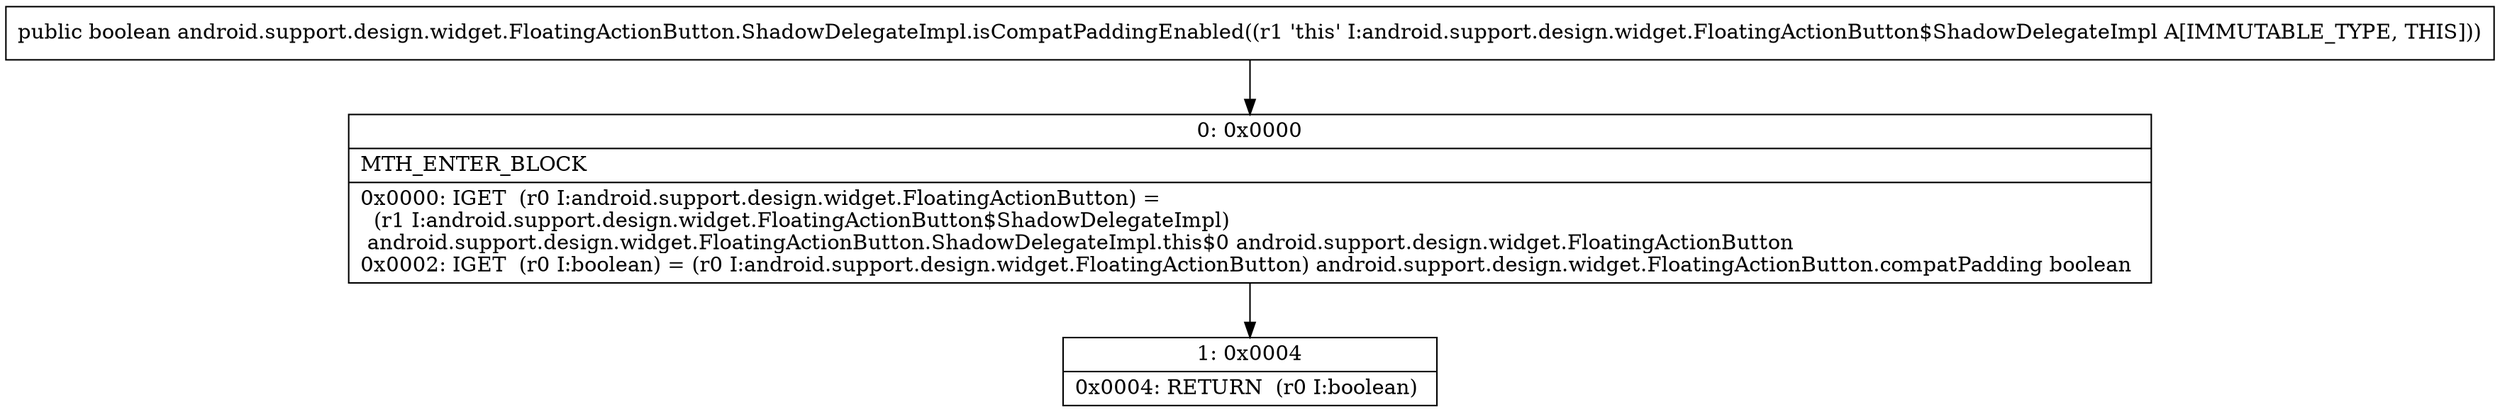 digraph "CFG forandroid.support.design.widget.FloatingActionButton.ShadowDelegateImpl.isCompatPaddingEnabled()Z" {
Node_0 [shape=record,label="{0\:\ 0x0000|MTH_ENTER_BLOCK\l|0x0000: IGET  (r0 I:android.support.design.widget.FloatingActionButton) = \l  (r1 I:android.support.design.widget.FloatingActionButton$ShadowDelegateImpl)\l android.support.design.widget.FloatingActionButton.ShadowDelegateImpl.this$0 android.support.design.widget.FloatingActionButton \l0x0002: IGET  (r0 I:boolean) = (r0 I:android.support.design.widget.FloatingActionButton) android.support.design.widget.FloatingActionButton.compatPadding boolean \l}"];
Node_1 [shape=record,label="{1\:\ 0x0004|0x0004: RETURN  (r0 I:boolean) \l}"];
MethodNode[shape=record,label="{public boolean android.support.design.widget.FloatingActionButton.ShadowDelegateImpl.isCompatPaddingEnabled((r1 'this' I:android.support.design.widget.FloatingActionButton$ShadowDelegateImpl A[IMMUTABLE_TYPE, THIS])) }"];
MethodNode -> Node_0;
Node_0 -> Node_1;
}

